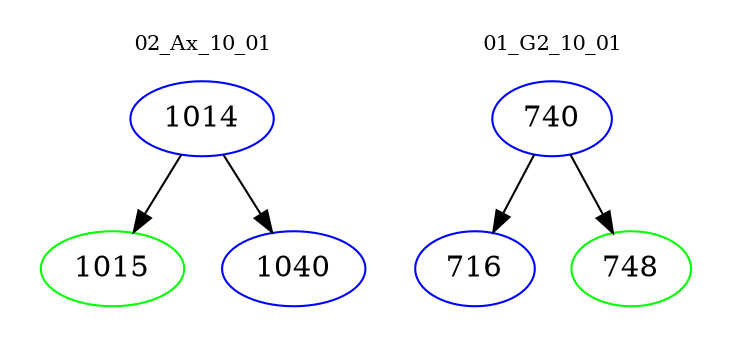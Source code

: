 digraph{
subgraph cluster_0 {
color = white
label = "02_Ax_10_01";
fontsize=10;
T0_1014 [label="1014", color="blue"]
T0_1014 -> T0_1015 [color="black"]
T0_1015 [label="1015", color="green"]
T0_1014 -> T0_1040 [color="black"]
T0_1040 [label="1040", color="blue"]
}
subgraph cluster_1 {
color = white
label = "01_G2_10_01";
fontsize=10;
T1_740 [label="740", color="blue"]
T1_740 -> T1_716 [color="black"]
T1_716 [label="716", color="blue"]
T1_740 -> T1_748 [color="black"]
T1_748 [label="748", color="green"]
}
}
